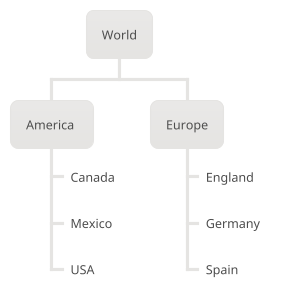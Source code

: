 ' Do not edit
' Theme Gallery
' autogenerated by script
'
@startwbs
!theme metal
* World
** America 
***_ Canada 
***_ Mexico
***_ USA
** Europe
***_  England
***_  Germany
***_  Spain
@endwbs
